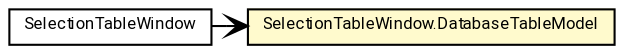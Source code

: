 #!/usr/local/bin/dot
#
# Class diagram 
# Generated by UMLGraph version R5_7_2-60-g0e99a6 (http://www.spinellis.gr/umlgraph/)
#

digraph G {
	graph [fontnames="svg"]
	edge [fontname="Roboto",fontsize=7,labelfontname="Roboto",labelfontsize=7,color="black"];
	node [fontname="Roboto",fontcolor="black",fontsize=8,shape=plaintext,margin=0,width=0,height=0];
	nodesep=0.15;
	ranksep=0.25;
	rankdir=LR;
	// de.lmu.ifi.dbs.elki.visualization.gui.SelectionTableWindow
	c9204585 [label=<<table title="de.lmu.ifi.dbs.elki.visualization.gui.SelectionTableWindow" border="0" cellborder="1" cellspacing="0" cellpadding="2" href="SelectionTableWindow.html" target="_parent">
		<tr><td><table border="0" cellspacing="0" cellpadding="1">
		<tr><td align="center" balign="center"> <font face="Roboto">SelectionTableWindow</font> </td></tr>
		</table></td></tr>
		</table>>, URL="SelectionTableWindow.html"];
	// de.lmu.ifi.dbs.elki.visualization.gui.SelectionTableWindow.DatabaseTableModel
	c9204586 [label=<<table title="de.lmu.ifi.dbs.elki.visualization.gui.SelectionTableWindow.DatabaseTableModel" border="0" cellborder="1" cellspacing="0" cellpadding="2" bgcolor="lemonChiffon" href="SelectionTableWindow.DatabaseTableModel.html" target="_parent">
		<tr><td><table border="0" cellspacing="0" cellpadding="1">
		<tr><td align="center" balign="center"> <font face="Roboto">SelectionTableWindow.DatabaseTableModel</font> </td></tr>
		</table></td></tr>
		</table>>, URL="SelectionTableWindow.DatabaseTableModel.html"];
	// de.lmu.ifi.dbs.elki.visualization.gui.SelectionTableWindow navassoc de.lmu.ifi.dbs.elki.visualization.gui.SelectionTableWindow.DatabaseTableModel
	c9204585 -> c9204586 [arrowhead=open,weight=1];
}

